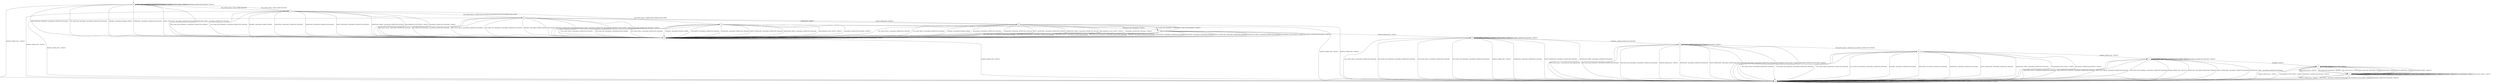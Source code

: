 digraph g {

	s0 [shape="circle" label="s0"];
	s1 [shape="circle" label="s1"];
	s2 [shape="circle" label="s2"];
	s3 [shape="circle" label="s3"];
	s4 [shape="circle" label="s4"];
	s5 [shape="circle" label="s5"];
	s6 [shape="circle" label="s6"];
	s7 [shape="circle" label="s7"];
	s8 [shape="circle" label="s8"];
	s9 [shape="circle" label="s9"];
	s10 [shape="circle" label="s10"];
	s11 [shape="circle" label="s11"];
	s12 [shape="circle" label="s12"];
	s13 [shape="circle" label="s13"];
	s0 -> s2 [label="RSA_CLIENT_HELLO / HELLO_VERIFY_REQUEST"];
	s0 -> s4 [label="RSA_CLIENT_KEY_EXCHANGE / Alert(FATAL,UNEXPECTED_MESSAGE)"];
	s0 -> s2 [label="PSK_CLIENT_HELLO / HELLO_VERIFY_REQUEST"];
	s0 -> s4 [label="PSK_CLIENT_KEY_EXCHANGE / Alert(FATAL,UNEXPECTED_MESSAGE)"];
	s0 -> s1 [label="CHANGE_CIPHER_SPEC / TIMEOUT"];
	s0 -> s4 [label="FINISHED / Alert(FATAL,INTERNAL_ERROR)"];
	s0 -> s0 [label="APPLICATION / Alert(FATAL,UNEXPECTED_MESSAGE)"];
	s0 -> s4 [label="CERTIFICATE / Alert(FATAL,UNEXPECTED_MESSAGE)"];
	s0 -> s4 [label="EMPTY_CERTIFICATE / Alert(FATAL,UNEXPECTED_MESSAGE)"];
	s0 -> s4 [label="CERTIFICATE_VERIFY / Alert(FATAL,UNEXPECTED_MESSAGE)"];
	s0 -> s0 [label="Alert(WARNING,CLOSE_NOTIFY) / TIMEOUT"];
	s0 -> s0 [label="Alert(FATAL,UNEXPECTED_MESSAGE) / TIMEOUT"];
	s1 -> s1 [label="RSA_CLIENT_HELLO / TIMEOUT"];
	s1 -> s1 [label="RSA_CLIENT_KEY_EXCHANGE / TIMEOUT"];
	s1 -> s1 [label="PSK_CLIENT_HELLO / TIMEOUT"];
	s1 -> s1 [label="PSK_CLIENT_KEY_EXCHANGE / TIMEOUT"];
	s1 -> s1 [label="CHANGE_CIPHER_SPEC / TIMEOUT"];
	s1 -> s1 [label="FINISHED / TIMEOUT"];
	s1 -> s1 [label="APPLICATION / TIMEOUT"];
	s1 -> s1 [label="CERTIFICATE / TIMEOUT"];
	s1 -> s1 [label="EMPTY_CERTIFICATE / TIMEOUT"];
	s1 -> s1 [label="CERTIFICATE_VERIFY / TIMEOUT"];
	s1 -> s1 [label="Alert(WARNING,CLOSE_NOTIFY) / TIMEOUT"];
	s1 -> s1 [label="Alert(FATAL,UNEXPECTED_MESSAGE) / TIMEOUT"];
	s2 -> s3 [label="RSA_CLIENT_HELLO / SERVER_HELLO,CERTIFICATE,CERTIFICATE_REQUEST,SERVER_HELLO_DONE"];
	s2 -> s4 [label="RSA_CLIENT_KEY_EXCHANGE / Alert(FATAL,UNEXPECTED_MESSAGE)"];
	s2 -> s5 [label="PSK_CLIENT_HELLO / SERVER_HELLO,SERVER_HELLO_DONE"];
	s2 -> s4 [label="PSK_CLIENT_KEY_EXCHANGE / Alert(FATAL,UNEXPECTED_MESSAGE)"];
	s2 -> s1 [label="CHANGE_CIPHER_SPEC / TIMEOUT"];
	s2 -> s4 [label="FINISHED / Alert(FATAL,INTERNAL_ERROR)"];
	s2 -> s4 [label="APPLICATION / Alert(FATAL,UNEXPECTED_MESSAGE)"];
	s2 -> s4 [label="CERTIFICATE / Alert(FATAL,UNEXPECTED_MESSAGE)"];
	s2 -> s4 [label="EMPTY_CERTIFICATE / Alert(FATAL,UNEXPECTED_MESSAGE)"];
	s2 -> s4 [label="CERTIFICATE_VERIFY / Alert(FATAL,UNEXPECTED_MESSAGE)"];
	s2 -> s4 [label="Alert(WARNING,CLOSE_NOTIFY) / TIMEOUT"];
	s2 -> s4 [label="Alert(FATAL,UNEXPECTED_MESSAGE) / TIMEOUT"];
	s3 -> s4 [label="RSA_CLIENT_HELLO / Alert(FATAL,UNEXPECTED_MESSAGE)"];
	s3 -> s4 [label="RSA_CLIENT_KEY_EXCHANGE / Alert(FATAL,UNEXPECTED_MESSAGE)"];
	s3 -> s4 [label="PSK_CLIENT_HELLO / Alert(FATAL,UNEXPECTED_MESSAGE)"];
	s3 -> s4 [label="PSK_CLIENT_KEY_EXCHANGE / Alert(FATAL,UNEXPECTED_MESSAGE)"];
	s3 -> s1 [label="CHANGE_CIPHER_SPEC / TIMEOUT"];
	s3 -> s4 [label="FINISHED / Alert(FATAL,INTERNAL_ERROR)"];
	s3 -> s4 [label="APPLICATION / Alert(FATAL,UNEXPECTED_MESSAGE)"];
	s3 -> s6 [label="CERTIFICATE / TIMEOUT"];
	s3 -> s6 [label="EMPTY_CERTIFICATE / TIMEOUT"];
	s3 -> s4 [label="CERTIFICATE_VERIFY / Alert(FATAL,UNEXPECTED_MESSAGE)"];
	s3 -> s4 [label="Alert(WARNING,CLOSE_NOTIFY) / TIMEOUT"];
	s3 -> s4 [label="Alert(FATAL,UNEXPECTED_MESSAGE) / TIMEOUT"];
	s4 -> s4 [label="RSA_CLIENT_HELLO / TIMEOUT"];
	s4 -> s4 [label="RSA_CLIENT_KEY_EXCHANGE / TIMEOUT"];
	s4 -> s4 [label="PSK_CLIENT_HELLO / TIMEOUT"];
	s4 -> s4 [label="PSK_CLIENT_KEY_EXCHANGE / TIMEOUT"];
	s4 -> s1 [label="CHANGE_CIPHER_SPEC / TIMEOUT"];
	s4 -> s4 [label="FINISHED / TIMEOUT"];
	s4 -> s4 [label="APPLICATION / Alert(FATAL,UNEXPECTED_MESSAGE)"];
	s4 -> s4 [label="CERTIFICATE / TIMEOUT"];
	s4 -> s4 [label="EMPTY_CERTIFICATE / TIMEOUT"];
	s4 -> s4 [label="CERTIFICATE_VERIFY / TIMEOUT"];
	s4 -> s4 [label="Alert(WARNING,CLOSE_NOTIFY) / TIMEOUT"];
	s4 -> s4 [label="Alert(FATAL,UNEXPECTED_MESSAGE) / TIMEOUT"];
	s5 -> s4 [label="RSA_CLIENT_HELLO / Alert(FATAL,UNEXPECTED_MESSAGE)"];
	s5 -> s4 [label="RSA_CLIENT_KEY_EXCHANGE / Alert(FATAL,DECODE_ERROR)"];
	s5 -> s4 [label="PSK_CLIENT_HELLO / Alert(FATAL,UNEXPECTED_MESSAGE)"];
	s5 -> s7 [label="PSK_CLIENT_KEY_EXCHANGE / TIMEOUT"];
	s5 -> s1 [label="CHANGE_CIPHER_SPEC / TIMEOUT"];
	s5 -> s4 [label="FINISHED / Alert(FATAL,INTERNAL_ERROR)"];
	s5 -> s4 [label="APPLICATION / Alert(FATAL,UNEXPECTED_MESSAGE)"];
	s5 -> s4 [label="CERTIFICATE / Alert(FATAL,UNEXPECTED_MESSAGE)"];
	s5 -> s4 [label="EMPTY_CERTIFICATE / Alert(FATAL,UNEXPECTED_MESSAGE)"];
	s5 -> s4 [label="CERTIFICATE_VERIFY / Alert(FATAL,UNEXPECTED_MESSAGE)"];
	s5 -> s4 [label="Alert(WARNING,CLOSE_NOTIFY) / TIMEOUT"];
	s5 -> s4 [label="Alert(FATAL,UNEXPECTED_MESSAGE) / TIMEOUT"];
	s6 -> s4 [label="RSA_CLIENT_HELLO / Alert(FATAL,UNEXPECTED_MESSAGE)"];
	s6 -> s7 [label="RSA_CLIENT_KEY_EXCHANGE / TIMEOUT"];
	s6 -> s4 [label="PSK_CLIENT_HELLO / Alert(FATAL,UNEXPECTED_MESSAGE)"];
	s6 -> s7 [label="PSK_CLIENT_KEY_EXCHANGE / TIMEOUT"];
	s6 -> s1 [label="CHANGE_CIPHER_SPEC / TIMEOUT"];
	s6 -> s4 [label="FINISHED / Alert(FATAL,INTERNAL_ERROR)"];
	s6 -> s4 [label="APPLICATION / Alert(FATAL,UNEXPECTED_MESSAGE)"];
	s6 -> s4 [label="CERTIFICATE / Alert(FATAL,UNEXPECTED_MESSAGE)"];
	s6 -> s4 [label="EMPTY_CERTIFICATE / Alert(FATAL,UNEXPECTED_MESSAGE)"];
	s6 -> s4 [label="CERTIFICATE_VERIFY / Alert(FATAL,UNEXPECTED_MESSAGE)"];
	s6 -> s4 [label="Alert(WARNING,CLOSE_NOTIFY) / TIMEOUT"];
	s6 -> s4 [label="Alert(FATAL,UNEXPECTED_MESSAGE) / TIMEOUT"];
	s7 -> s4 [label="RSA_CLIENT_HELLO / Alert(FATAL,UNEXPECTED_MESSAGE)"];
	s7 -> s4 [label="RSA_CLIENT_KEY_EXCHANGE / Alert(FATAL,UNEXPECTED_MESSAGE)"];
	s7 -> s4 [label="PSK_CLIENT_HELLO / Alert(FATAL,UNEXPECTED_MESSAGE)"];
	s7 -> s4 [label="PSK_CLIENT_KEY_EXCHANGE / Alert(FATAL,UNEXPECTED_MESSAGE)"];
	s7 -> s8 [label="CHANGE_CIPHER_SPEC / TIMEOUT"];
	s7 -> s4 [label="FINISHED / Alert(FATAL,UNEXPECTED_MESSAGE)"];
	s7 -> s4 [label="APPLICATION / Alert(FATAL,UNEXPECTED_MESSAGE)"];
	s7 -> s4 [label="CERTIFICATE / Alert(FATAL,UNEXPECTED_MESSAGE)"];
	s7 -> s4 [label="EMPTY_CERTIFICATE / Alert(FATAL,UNEXPECTED_MESSAGE)"];
	s7 -> s4 [label="CERTIFICATE_VERIFY / Alert(FATAL,UNEXPECTED_MESSAGE)"];
	s7 -> s4 [label="Alert(WARNING,CLOSE_NOTIFY) / TIMEOUT"];
	s7 -> s4 [label="Alert(FATAL,UNEXPECTED_MESSAGE) / TIMEOUT"];
	s8 -> s1 [label="RSA_CLIENT_HELLO / Alert(FATAL,UNEXPECTED_MESSAGE)"];
	s8 -> s1 [label="RSA_CLIENT_KEY_EXCHANGE / Alert(FATAL,UNEXPECTED_MESSAGE)"];
	s8 -> s1 [label="PSK_CLIENT_HELLO / Alert(FATAL,UNEXPECTED_MESSAGE)"];
	s8 -> s1 [label="PSK_CLIENT_KEY_EXCHANGE / Alert(FATAL,UNEXPECTED_MESSAGE)"];
	s8 -> s1 [label="CHANGE_CIPHER_SPEC / TIMEOUT"];
	s8 -> s9 [label="FINISHED / CHANGE_CIPHER_SPEC,FINISHED"];
	s8 -> s8 [label="APPLICATION / TIMEOUT"];
	s8 -> s1 [label="CERTIFICATE / Alert(FATAL,UNEXPECTED_MESSAGE)"];
	s8 -> s1 [label="EMPTY_CERTIFICATE / Alert(FATAL,UNEXPECTED_MESSAGE)"];
	s8 -> s1 [label="CERTIFICATE_VERIFY / Alert(FATAL,UNEXPECTED_MESSAGE)"];
	s8 -> s8 [label="Alert(WARNING,CLOSE_NOTIFY) / TIMEOUT"];
	s8 -> s8 [label="Alert(FATAL,UNEXPECTED_MESSAGE) / TIMEOUT"];
	s9 -> s1 [label="RSA_CLIENT_HELLO / Alert(FATAL,ILLEGAL_PARAMETER)"];
	s9 -> s1 [label="RSA_CLIENT_KEY_EXCHANGE / Alert(FATAL,UNEXPECTED_MESSAGE)"];
	s9 -> s10 [label="PSK_CLIENT_HELLO / SERVER_HELLO,CHANGE_CIPHER_SPEC,FINISHED"];
	s9 -> s1 [label="PSK_CLIENT_KEY_EXCHANGE / Alert(FATAL,UNEXPECTED_MESSAGE)"];
	s9 -> s1 [label="CHANGE_CIPHER_SPEC / TIMEOUT"];
	s9 -> s9 [label="FINISHED / CHANGE_CIPHER_SPEC,FINISHED"];
	s9 -> s9 [label="APPLICATION / TIMEOUT"];
	s9 -> s1 [label="CERTIFICATE / Alert(FATAL,UNEXPECTED_MESSAGE)"];
	s9 -> s1 [label="EMPTY_CERTIFICATE / Alert(FATAL,UNEXPECTED_MESSAGE)"];
	s9 -> s1 [label="CERTIFICATE_VERIFY / Alert(FATAL,UNEXPECTED_MESSAGE)"];
	s9 -> s1 [label="Alert(WARNING,CLOSE_NOTIFY) / TIMEOUT"];
	s9 -> s1 [label="Alert(FATAL,UNEXPECTED_MESSAGE) / TIMEOUT"];
	s10 -> s1 [label="RSA_CLIENT_HELLO / Alert(FATAL,UNEXPECTED_MESSAGE)"];
	s10 -> s1 [label="RSA_CLIENT_KEY_EXCHANGE / Alert(FATAL,UNEXPECTED_MESSAGE)"];
	s10 -> s1 [label="PSK_CLIENT_HELLO / Alert(FATAL,UNEXPECTED_MESSAGE)"];
	s10 -> s1 [label="PSK_CLIENT_KEY_EXCHANGE / Alert(FATAL,UNEXPECTED_MESSAGE)"];
	s10 -> s11 [label="CHANGE_CIPHER_SPEC / TIMEOUT"];
	s10 -> s1 [label="FINISHED / Alert(FATAL,UNEXPECTED_MESSAGE)"];
	s10 -> s1 [label="APPLICATION / Alert(FATAL,UNEXPECTED_MESSAGE)"];
	s10 -> s1 [label="CERTIFICATE / Alert(FATAL,UNEXPECTED_MESSAGE)"];
	s10 -> s1 [label="EMPTY_CERTIFICATE / Alert(FATAL,UNEXPECTED_MESSAGE)"];
	s10 -> s1 [label="CERTIFICATE_VERIFY / Alert(FATAL,UNEXPECTED_MESSAGE)"];
	s10 -> s1 [label="Alert(WARNING,CLOSE_NOTIFY) / TIMEOUT"];
	s10 -> s1 [label="Alert(FATAL,UNEXPECTED_MESSAGE) / TIMEOUT"];
	s11 -> s1 [label="RSA_CLIENT_HELLO / Alert(FATAL,UNEXPECTED_MESSAGE)"];
	s11 -> s1 [label="RSA_CLIENT_KEY_EXCHANGE / Alert(FATAL,UNEXPECTED_MESSAGE)"];
	s11 -> s1 [label="PSK_CLIENT_HELLO / Alert(FATAL,UNEXPECTED_MESSAGE)"];
	s11 -> s1 [label="PSK_CLIENT_KEY_EXCHANGE / Alert(FATAL,UNEXPECTED_MESSAGE)"];
	s11 -> s1 [label="CHANGE_CIPHER_SPEC / TIMEOUT"];
	s11 -> s12 [label="FINISHED / TIMEOUT"];
	s11 -> s11 [label="APPLICATION / TIMEOUT"];
	s11 -> s1 [label="CERTIFICATE / Alert(FATAL,UNEXPECTED_MESSAGE)"];
	s11 -> s1 [label="EMPTY_CERTIFICATE / Alert(FATAL,UNEXPECTED_MESSAGE)"];
	s11 -> s1 [label="CERTIFICATE_VERIFY / Alert(FATAL,UNEXPECTED_MESSAGE)"];
	s11 -> s11 [label="Alert(WARNING,CLOSE_NOTIFY) / TIMEOUT"];
	s11 -> s11 [label="Alert(FATAL,UNEXPECTED_MESSAGE) / TIMEOUT"];
	s12 -> s13 [label="RSA_CLIENT_HELLO / TIMEOUT"];
	s12 -> s13 [label="RSA_CLIENT_KEY_EXCHANGE / TIMEOUT"];
	s12 -> s13 [label="PSK_CLIENT_HELLO / TIMEOUT"];
	s12 -> s13 [label="PSK_CLIENT_KEY_EXCHANGE / TIMEOUT"];
	s12 -> s1 [label="CHANGE_CIPHER_SPEC / TIMEOUT"];
	s12 -> s12 [label="FINISHED / TIMEOUT"];
	s12 -> s12 [label="APPLICATION / TIMEOUT"];
	s12 -> s13 [label="CERTIFICATE / TIMEOUT"];
	s12 -> s13 [label="EMPTY_CERTIFICATE / TIMEOUT"];
	s12 -> s13 [label="CERTIFICATE_VERIFY / TIMEOUT"];
	s12 -> s1 [label="Alert(WARNING,CLOSE_NOTIFY) / TIMEOUT"];
	s12 -> s1 [label="Alert(FATAL,UNEXPECTED_MESSAGE) / TIMEOUT"];
	s13 -> s13 [label="RSA_CLIENT_HELLO / TIMEOUT"];
	s13 -> s13 [label="RSA_CLIENT_KEY_EXCHANGE / TIMEOUT"];
	s13 -> s13 [label="PSK_CLIENT_HELLO / TIMEOUT"];
	s13 -> s13 [label="PSK_CLIENT_KEY_EXCHANGE / TIMEOUT"];
	s13 -> s1 [label="CHANGE_CIPHER_SPEC / TIMEOUT"];
	s13 -> s13 [label="FINISHED / TIMEOUT"];
	s13 -> s1 [label="APPLICATION / Alert(FATAL,UNEXPECTED_MESSAGE)"];
	s13 -> s13 [label="CERTIFICATE / TIMEOUT"];
	s13 -> s13 [label="EMPTY_CERTIFICATE / TIMEOUT"];
	s13 -> s13 [label="CERTIFICATE_VERIFY / TIMEOUT"];
	s13 -> s1 [label="Alert(WARNING,CLOSE_NOTIFY) / TIMEOUT"];
	s13 -> s1 [label="Alert(FATAL,UNEXPECTED_MESSAGE) / TIMEOUT"];

__start0 [label="" shape="none" width="0" height="0"];
__start0 -> s0;

}
